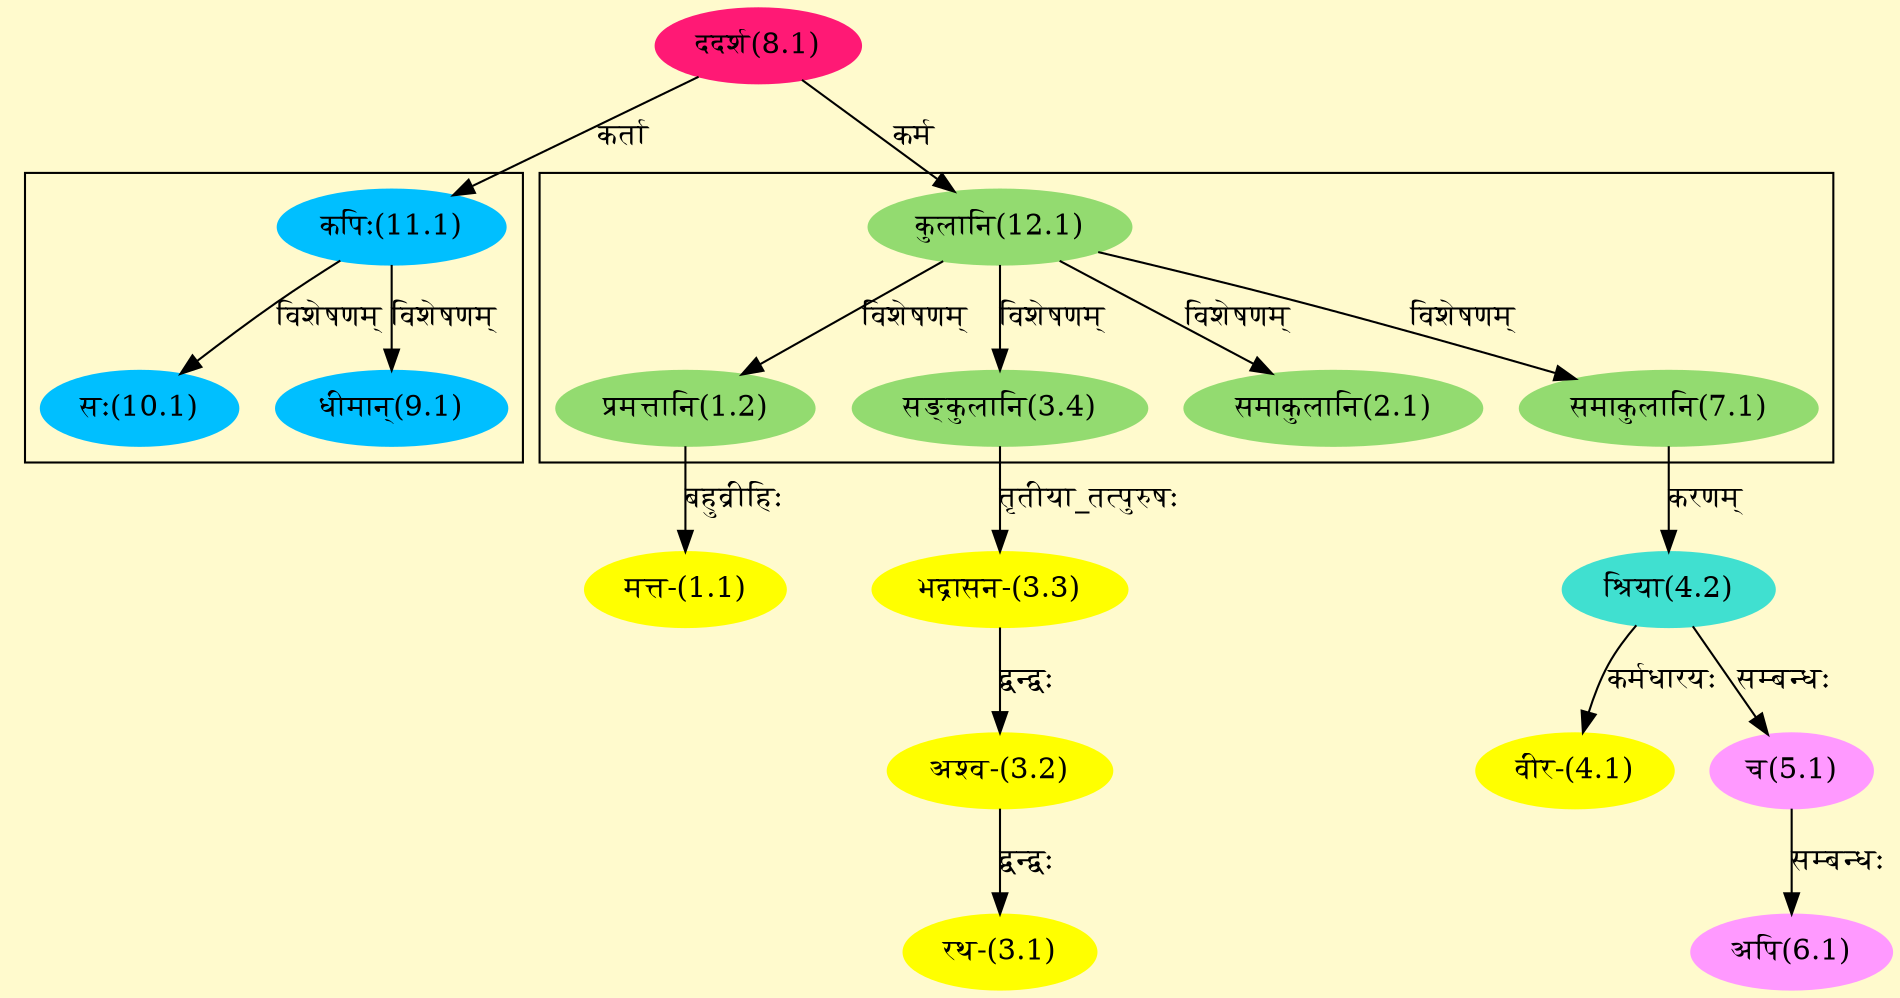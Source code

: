 digraph G{
rankdir=BT;
 compound=true;
 bgcolor="lemonchiffon1";

subgraph cluster_1{
Node1_2 [style=filled, color="#93DB70" label = "प्रमत्तानि(1.2)"]
Node12_1 [style=filled, color="#93DB70" label = "कुलानि(12.1)"]
Node2_1 [style=filled, color="#93DB70" label = "समाकुलानि(2.1)"]
Node3_4 [style=filled, color="#93DB70" label = "सङ्कुलानि(3.4)"]
Node7_1 [style=filled, color="#93DB70" label = "समाकुलानि(7.1)"]

}

subgraph cluster_2{
Node9_1 [style=filled, color="#00BFFF" label = "धीमान्(9.1)"]
Node11_1 [style=filled, color="#00BFFF" label = "कपिः(11.1)"]
Node10_1 [style=filled, color="#00BFFF" label = "सः(10.1)"]

}
Node1_1 [style=filled, color="#FFFF00" label = "मत्त-(1.1)"]
Node1_2 [style=filled, color="#93DB70" label = "प्रमत्तानि(1.2)"]
Node3_1 [style=filled, color="#FFFF00" label = "रथ-(3.1)"]
Node3_2 [style=filled, color="#FFFF00" label = "अश्व-(3.2)"]
Node3_3 [style=filled, color="#FFFF00" label = "भद्रासन-(3.3)"]
Node3_4 [style=filled, color="#93DB70" label = "सङ्कुलानि(3.4)"]
Node4_1 [style=filled, color="#FFFF00" label = "वीर-(4.1)"]
Node4_2 [style=filled, color="#40E0D0" label = "श्रिया(4.2)"]
Node7_1 [style=filled, color="#93DB70" label = "समाकुलानि(7.1)"]
Node5_1 [style=filled, color="#FF99FF" label = "च(5.1)"]
Node6_1 [style=filled, color="#FF99FF" label = "अपि(6.1)"]
Node8_1 [style=filled, color="#FF1975" label = "ददर्श(8.1)"]
Node [style=filled, color="" label = "()"]
Node11_1 [style=filled, color="#00BFFF" label = "कपिः(11.1)"]
Node12_1 [style=filled, color="#93DB70" label = "कुलानि(12.1)"]
/* Start of Relations section */

Node1_1 -> Node1_2 [  label="बहुव्रीहिः"  dir="back" ]
Node1_2 -> Node12_1 [  label="विशेषणम्"  dir="back" ]
Node2_1 -> Node12_1 [  label="विशेषणम्"  dir="back" ]
Node3_1 -> Node3_2 [  label="द्वन्द्वः"  dir="back" ]
Node3_2 -> Node3_3 [  label="द्वन्द्वः"  dir="back" ]
Node3_3 -> Node3_4 [  label="तृतीया_तत्पुरुषः"  dir="back" ]
Node3_4 -> Node12_1 [  label="विशेषणम्"  dir="back" ]
Node4_1 -> Node4_2 [  label="कर्मधारयः"  dir="back" ]
Node4_2 -> Node7_1 [  label="करणम्"  dir="back" ]
Node5_1 -> Node4_2 [  label="सम्बन्धः"  dir="back" ]
Node6_1 -> Node5_1 [  label="सम्बन्धः"  dir="back" ]
Node7_1 -> Node12_1 [  label="विशेषणम्"  dir="back" ]
Node9_1 -> Node11_1 [  label="विशेषणम्"  dir="back" ]
Node10_1 -> Node11_1 [  label="विशेषणम्"  dir="back" ]
Node11_1 -> Node8_1 [  label="कर्ता"  dir="back" ]
Node12_1 -> Node8_1 [  label="कर्म"  dir="back" ]
}
